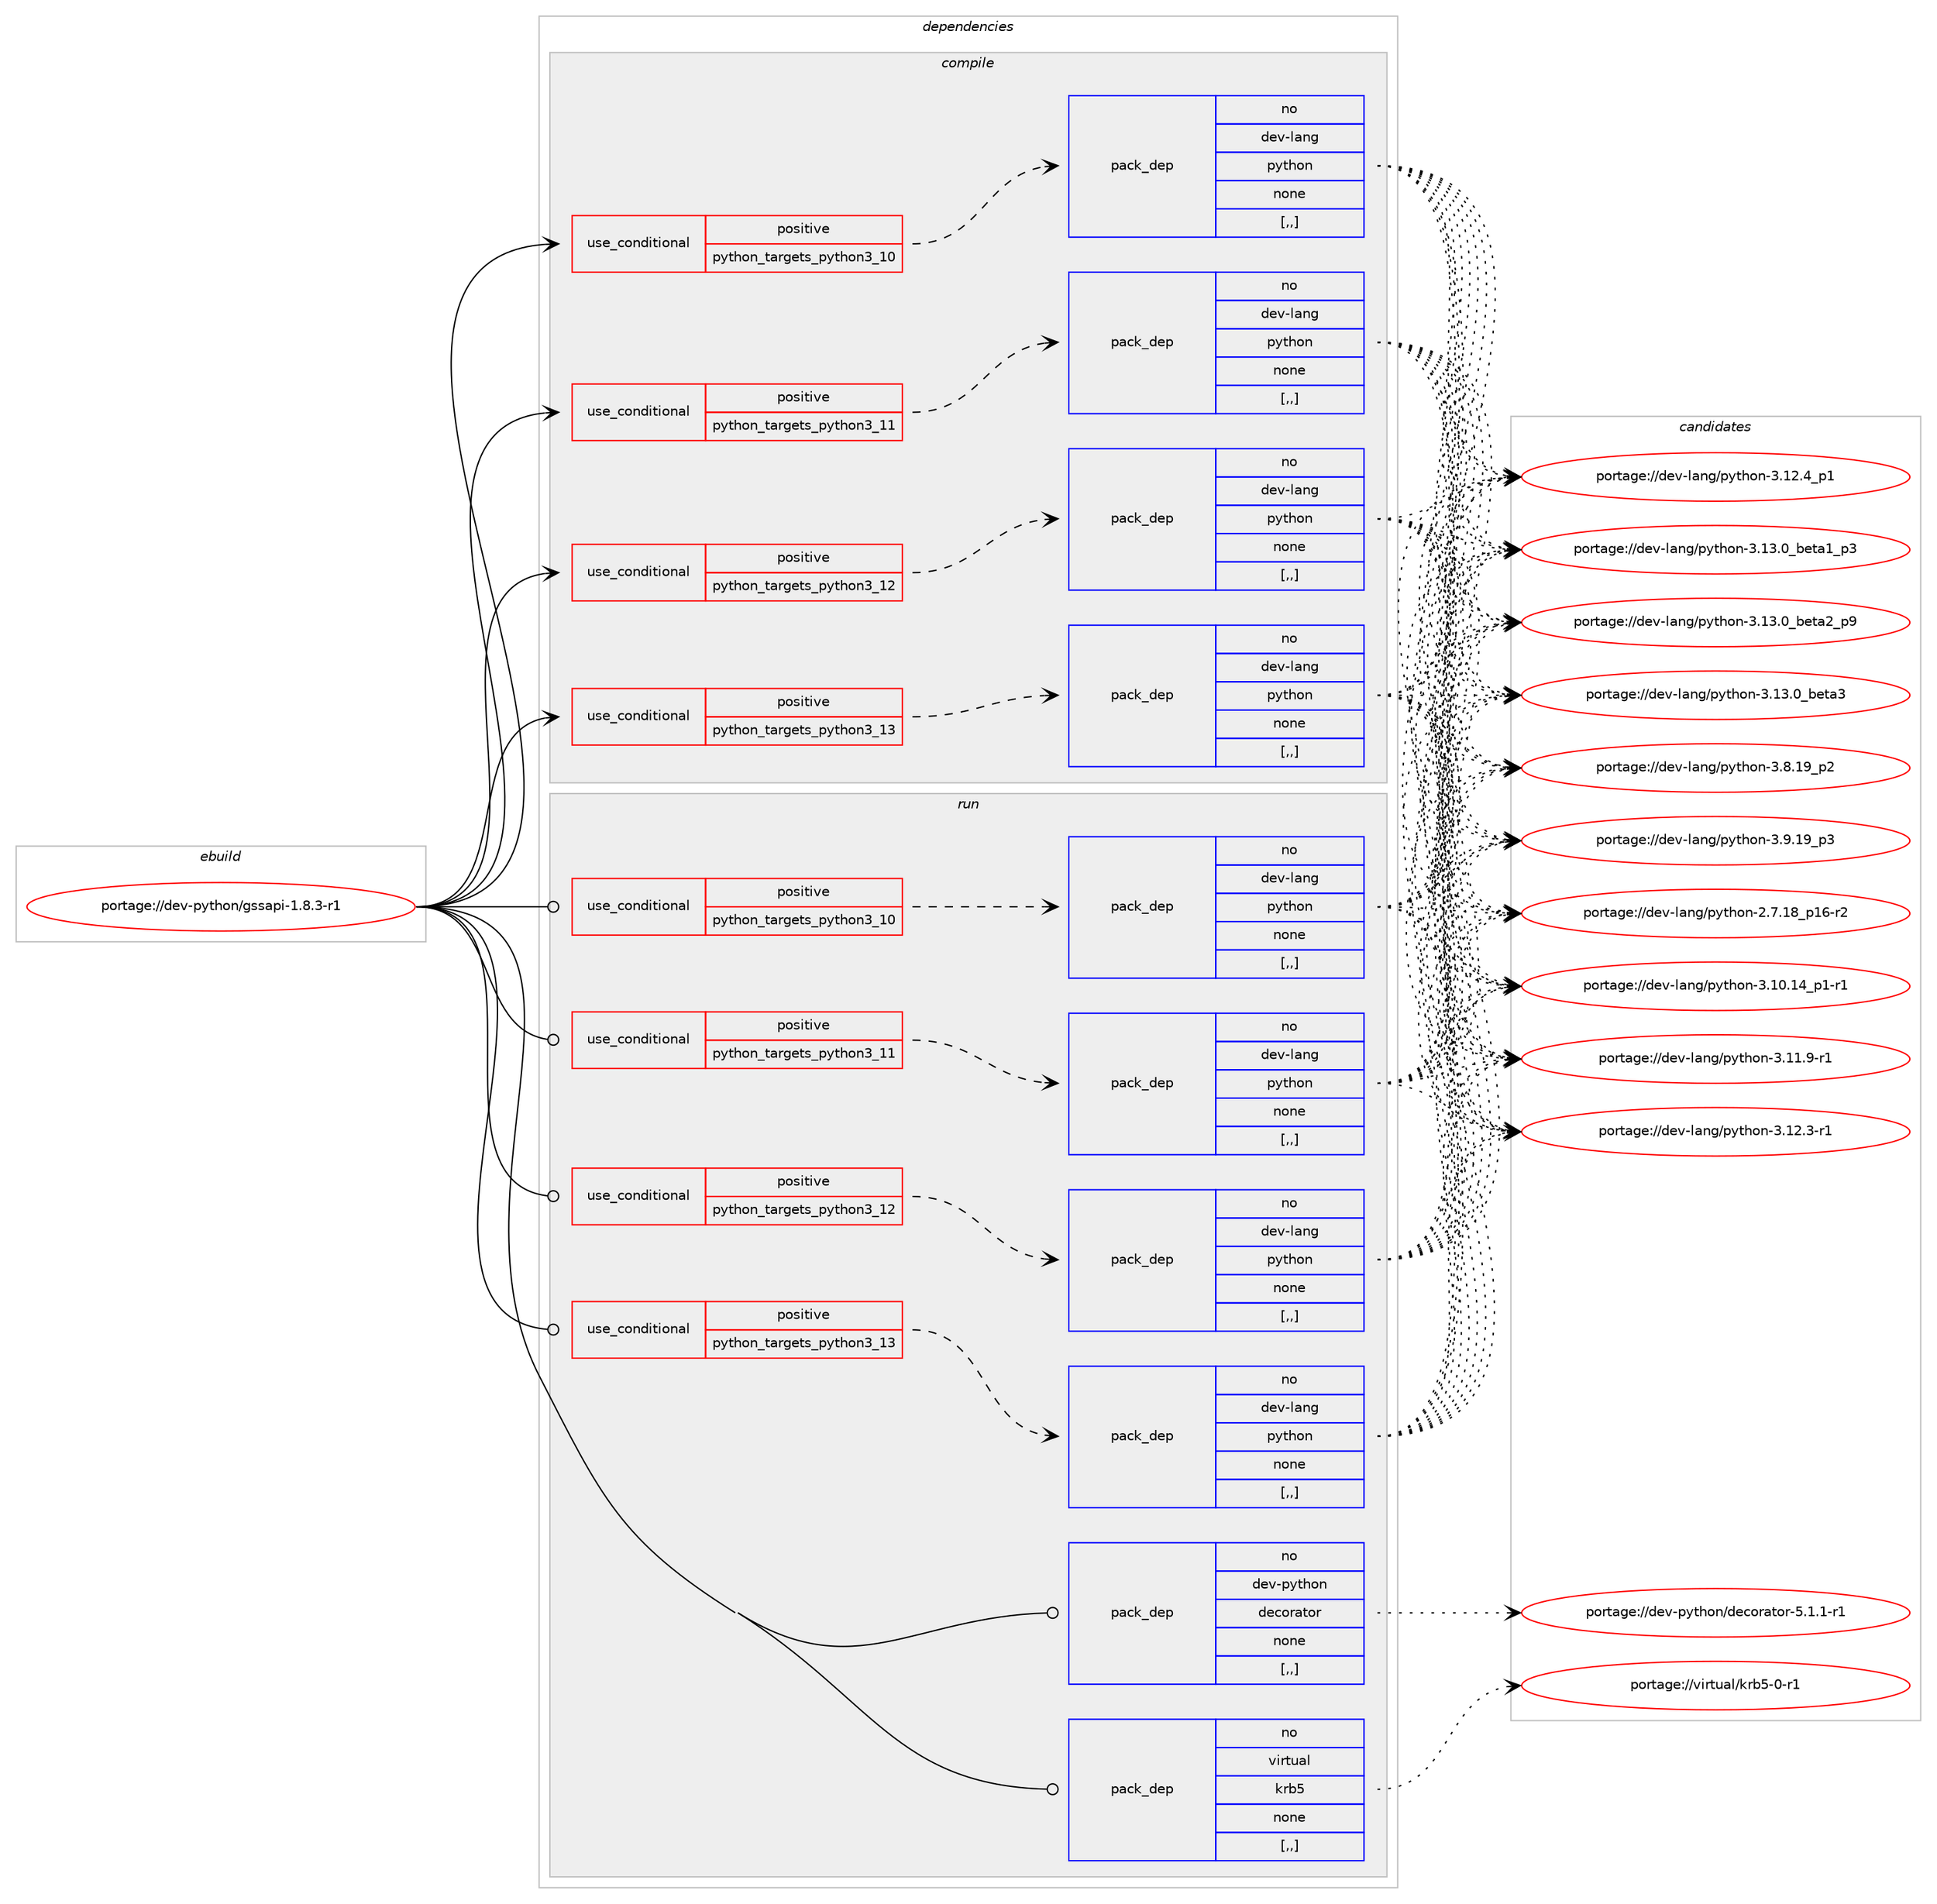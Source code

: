 digraph prolog {

# *************
# Graph options
# *************

newrank=true;
concentrate=true;
compound=true;
graph [rankdir=LR,fontname=Helvetica,fontsize=10,ranksep=1.5];#, ranksep=2.5, nodesep=0.2];
edge  [arrowhead=vee];
node  [fontname=Helvetica,fontsize=10];

# **********
# The ebuild
# **********

subgraph cluster_leftcol {
color=gray;
rank=same;
label=<<i>ebuild</i>>;
id [label="portage://dev-python/gssapi-1.8.3-r1", color=red, width=4, href="../dev-python/gssapi-1.8.3-r1.svg"];
}

# ****************
# The dependencies
# ****************

subgraph cluster_midcol {
color=gray;
label=<<i>dependencies</i>>;
subgraph cluster_compile {
fillcolor="#eeeeee";
style=filled;
label=<<i>compile</i>>;
subgraph cond32250 {
dependency143890 [label=<<TABLE BORDER="0" CELLBORDER="1" CELLSPACING="0" CELLPADDING="4"><TR><TD ROWSPAN="3" CELLPADDING="10">use_conditional</TD></TR><TR><TD>positive</TD></TR><TR><TD>python_targets_python3_10</TD></TR></TABLE>>, shape=none, color=red];
subgraph pack110425 {
dependency143891 [label=<<TABLE BORDER="0" CELLBORDER="1" CELLSPACING="0" CELLPADDING="4" WIDTH="220"><TR><TD ROWSPAN="6" CELLPADDING="30">pack_dep</TD></TR><TR><TD WIDTH="110">no</TD></TR><TR><TD>dev-lang</TD></TR><TR><TD>python</TD></TR><TR><TD>none</TD></TR><TR><TD>[,,]</TD></TR></TABLE>>, shape=none, color=blue];
}
dependency143890:e -> dependency143891:w [weight=20,style="dashed",arrowhead="vee"];
}
id:e -> dependency143890:w [weight=20,style="solid",arrowhead="vee"];
subgraph cond32251 {
dependency143892 [label=<<TABLE BORDER="0" CELLBORDER="1" CELLSPACING="0" CELLPADDING="4"><TR><TD ROWSPAN="3" CELLPADDING="10">use_conditional</TD></TR><TR><TD>positive</TD></TR><TR><TD>python_targets_python3_11</TD></TR></TABLE>>, shape=none, color=red];
subgraph pack110426 {
dependency143893 [label=<<TABLE BORDER="0" CELLBORDER="1" CELLSPACING="0" CELLPADDING="4" WIDTH="220"><TR><TD ROWSPAN="6" CELLPADDING="30">pack_dep</TD></TR><TR><TD WIDTH="110">no</TD></TR><TR><TD>dev-lang</TD></TR><TR><TD>python</TD></TR><TR><TD>none</TD></TR><TR><TD>[,,]</TD></TR></TABLE>>, shape=none, color=blue];
}
dependency143892:e -> dependency143893:w [weight=20,style="dashed",arrowhead="vee"];
}
id:e -> dependency143892:w [weight=20,style="solid",arrowhead="vee"];
subgraph cond32252 {
dependency143894 [label=<<TABLE BORDER="0" CELLBORDER="1" CELLSPACING="0" CELLPADDING="4"><TR><TD ROWSPAN="3" CELLPADDING="10">use_conditional</TD></TR><TR><TD>positive</TD></TR><TR><TD>python_targets_python3_12</TD></TR></TABLE>>, shape=none, color=red];
subgraph pack110427 {
dependency143895 [label=<<TABLE BORDER="0" CELLBORDER="1" CELLSPACING="0" CELLPADDING="4" WIDTH="220"><TR><TD ROWSPAN="6" CELLPADDING="30">pack_dep</TD></TR><TR><TD WIDTH="110">no</TD></TR><TR><TD>dev-lang</TD></TR><TR><TD>python</TD></TR><TR><TD>none</TD></TR><TR><TD>[,,]</TD></TR></TABLE>>, shape=none, color=blue];
}
dependency143894:e -> dependency143895:w [weight=20,style="dashed",arrowhead="vee"];
}
id:e -> dependency143894:w [weight=20,style="solid",arrowhead="vee"];
subgraph cond32253 {
dependency143896 [label=<<TABLE BORDER="0" CELLBORDER="1" CELLSPACING="0" CELLPADDING="4"><TR><TD ROWSPAN="3" CELLPADDING="10">use_conditional</TD></TR><TR><TD>positive</TD></TR><TR><TD>python_targets_python3_13</TD></TR></TABLE>>, shape=none, color=red];
subgraph pack110428 {
dependency143897 [label=<<TABLE BORDER="0" CELLBORDER="1" CELLSPACING="0" CELLPADDING="4" WIDTH="220"><TR><TD ROWSPAN="6" CELLPADDING="30">pack_dep</TD></TR><TR><TD WIDTH="110">no</TD></TR><TR><TD>dev-lang</TD></TR><TR><TD>python</TD></TR><TR><TD>none</TD></TR><TR><TD>[,,]</TD></TR></TABLE>>, shape=none, color=blue];
}
dependency143896:e -> dependency143897:w [weight=20,style="dashed",arrowhead="vee"];
}
id:e -> dependency143896:w [weight=20,style="solid",arrowhead="vee"];
}
subgraph cluster_compileandrun {
fillcolor="#eeeeee";
style=filled;
label=<<i>compile and run</i>>;
}
subgraph cluster_run {
fillcolor="#eeeeee";
style=filled;
label=<<i>run</i>>;
subgraph cond32254 {
dependency143898 [label=<<TABLE BORDER="0" CELLBORDER="1" CELLSPACING="0" CELLPADDING="4"><TR><TD ROWSPAN="3" CELLPADDING="10">use_conditional</TD></TR><TR><TD>positive</TD></TR><TR><TD>python_targets_python3_10</TD></TR></TABLE>>, shape=none, color=red];
subgraph pack110429 {
dependency143899 [label=<<TABLE BORDER="0" CELLBORDER="1" CELLSPACING="0" CELLPADDING="4" WIDTH="220"><TR><TD ROWSPAN="6" CELLPADDING="30">pack_dep</TD></TR><TR><TD WIDTH="110">no</TD></TR><TR><TD>dev-lang</TD></TR><TR><TD>python</TD></TR><TR><TD>none</TD></TR><TR><TD>[,,]</TD></TR></TABLE>>, shape=none, color=blue];
}
dependency143898:e -> dependency143899:w [weight=20,style="dashed",arrowhead="vee"];
}
id:e -> dependency143898:w [weight=20,style="solid",arrowhead="odot"];
subgraph cond32255 {
dependency143900 [label=<<TABLE BORDER="0" CELLBORDER="1" CELLSPACING="0" CELLPADDING="4"><TR><TD ROWSPAN="3" CELLPADDING="10">use_conditional</TD></TR><TR><TD>positive</TD></TR><TR><TD>python_targets_python3_11</TD></TR></TABLE>>, shape=none, color=red];
subgraph pack110430 {
dependency143901 [label=<<TABLE BORDER="0" CELLBORDER="1" CELLSPACING="0" CELLPADDING="4" WIDTH="220"><TR><TD ROWSPAN="6" CELLPADDING="30">pack_dep</TD></TR><TR><TD WIDTH="110">no</TD></TR><TR><TD>dev-lang</TD></TR><TR><TD>python</TD></TR><TR><TD>none</TD></TR><TR><TD>[,,]</TD></TR></TABLE>>, shape=none, color=blue];
}
dependency143900:e -> dependency143901:w [weight=20,style="dashed",arrowhead="vee"];
}
id:e -> dependency143900:w [weight=20,style="solid",arrowhead="odot"];
subgraph cond32256 {
dependency143902 [label=<<TABLE BORDER="0" CELLBORDER="1" CELLSPACING="0" CELLPADDING="4"><TR><TD ROWSPAN="3" CELLPADDING="10">use_conditional</TD></TR><TR><TD>positive</TD></TR><TR><TD>python_targets_python3_12</TD></TR></TABLE>>, shape=none, color=red];
subgraph pack110431 {
dependency143903 [label=<<TABLE BORDER="0" CELLBORDER="1" CELLSPACING="0" CELLPADDING="4" WIDTH="220"><TR><TD ROWSPAN="6" CELLPADDING="30">pack_dep</TD></TR><TR><TD WIDTH="110">no</TD></TR><TR><TD>dev-lang</TD></TR><TR><TD>python</TD></TR><TR><TD>none</TD></TR><TR><TD>[,,]</TD></TR></TABLE>>, shape=none, color=blue];
}
dependency143902:e -> dependency143903:w [weight=20,style="dashed",arrowhead="vee"];
}
id:e -> dependency143902:w [weight=20,style="solid",arrowhead="odot"];
subgraph cond32257 {
dependency143904 [label=<<TABLE BORDER="0" CELLBORDER="1" CELLSPACING="0" CELLPADDING="4"><TR><TD ROWSPAN="3" CELLPADDING="10">use_conditional</TD></TR><TR><TD>positive</TD></TR><TR><TD>python_targets_python3_13</TD></TR></TABLE>>, shape=none, color=red];
subgraph pack110432 {
dependency143905 [label=<<TABLE BORDER="0" CELLBORDER="1" CELLSPACING="0" CELLPADDING="4" WIDTH="220"><TR><TD ROWSPAN="6" CELLPADDING="30">pack_dep</TD></TR><TR><TD WIDTH="110">no</TD></TR><TR><TD>dev-lang</TD></TR><TR><TD>python</TD></TR><TR><TD>none</TD></TR><TR><TD>[,,]</TD></TR></TABLE>>, shape=none, color=blue];
}
dependency143904:e -> dependency143905:w [weight=20,style="dashed",arrowhead="vee"];
}
id:e -> dependency143904:w [weight=20,style="solid",arrowhead="odot"];
subgraph pack110433 {
dependency143906 [label=<<TABLE BORDER="0" CELLBORDER="1" CELLSPACING="0" CELLPADDING="4" WIDTH="220"><TR><TD ROWSPAN="6" CELLPADDING="30">pack_dep</TD></TR><TR><TD WIDTH="110">no</TD></TR><TR><TD>dev-python</TD></TR><TR><TD>decorator</TD></TR><TR><TD>none</TD></TR><TR><TD>[,,]</TD></TR></TABLE>>, shape=none, color=blue];
}
id:e -> dependency143906:w [weight=20,style="solid",arrowhead="odot"];
subgraph pack110434 {
dependency143907 [label=<<TABLE BORDER="0" CELLBORDER="1" CELLSPACING="0" CELLPADDING="4" WIDTH="220"><TR><TD ROWSPAN="6" CELLPADDING="30">pack_dep</TD></TR><TR><TD WIDTH="110">no</TD></TR><TR><TD>virtual</TD></TR><TR><TD>krb5</TD></TR><TR><TD>none</TD></TR><TR><TD>[,,]</TD></TR></TABLE>>, shape=none, color=blue];
}
id:e -> dependency143907:w [weight=20,style="solid",arrowhead="odot"];
}
}

# **************
# The candidates
# **************

subgraph cluster_choices {
rank=same;
color=gray;
label=<<i>candidates</i>>;

subgraph choice110425 {
color=black;
nodesep=1;
choice100101118451089711010347112121116104111110455046554649569511249544511450 [label="portage://dev-lang/python-2.7.18_p16-r2", color=red, width=4,href="../dev-lang/python-2.7.18_p16-r2.svg"];
choice100101118451089711010347112121116104111110455146494846495295112494511449 [label="portage://dev-lang/python-3.10.14_p1-r1", color=red, width=4,href="../dev-lang/python-3.10.14_p1-r1.svg"];
choice100101118451089711010347112121116104111110455146494946574511449 [label="portage://dev-lang/python-3.11.9-r1", color=red, width=4,href="../dev-lang/python-3.11.9-r1.svg"];
choice100101118451089711010347112121116104111110455146495046514511449 [label="portage://dev-lang/python-3.12.3-r1", color=red, width=4,href="../dev-lang/python-3.12.3-r1.svg"];
choice100101118451089711010347112121116104111110455146495046529511249 [label="portage://dev-lang/python-3.12.4_p1", color=red, width=4,href="../dev-lang/python-3.12.4_p1.svg"];
choice10010111845108971101034711212111610411111045514649514648959810111697499511251 [label="portage://dev-lang/python-3.13.0_beta1_p3", color=red, width=4,href="../dev-lang/python-3.13.0_beta1_p3.svg"];
choice10010111845108971101034711212111610411111045514649514648959810111697509511257 [label="portage://dev-lang/python-3.13.0_beta2_p9", color=red, width=4,href="../dev-lang/python-3.13.0_beta2_p9.svg"];
choice1001011184510897110103471121211161041111104551464951464895981011169751 [label="portage://dev-lang/python-3.13.0_beta3", color=red, width=4,href="../dev-lang/python-3.13.0_beta3.svg"];
choice100101118451089711010347112121116104111110455146564649579511250 [label="portage://dev-lang/python-3.8.19_p2", color=red, width=4,href="../dev-lang/python-3.8.19_p2.svg"];
choice100101118451089711010347112121116104111110455146574649579511251 [label="portage://dev-lang/python-3.9.19_p3", color=red, width=4,href="../dev-lang/python-3.9.19_p3.svg"];
dependency143891:e -> choice100101118451089711010347112121116104111110455046554649569511249544511450:w [style=dotted,weight="100"];
dependency143891:e -> choice100101118451089711010347112121116104111110455146494846495295112494511449:w [style=dotted,weight="100"];
dependency143891:e -> choice100101118451089711010347112121116104111110455146494946574511449:w [style=dotted,weight="100"];
dependency143891:e -> choice100101118451089711010347112121116104111110455146495046514511449:w [style=dotted,weight="100"];
dependency143891:e -> choice100101118451089711010347112121116104111110455146495046529511249:w [style=dotted,weight="100"];
dependency143891:e -> choice10010111845108971101034711212111610411111045514649514648959810111697499511251:w [style=dotted,weight="100"];
dependency143891:e -> choice10010111845108971101034711212111610411111045514649514648959810111697509511257:w [style=dotted,weight="100"];
dependency143891:e -> choice1001011184510897110103471121211161041111104551464951464895981011169751:w [style=dotted,weight="100"];
dependency143891:e -> choice100101118451089711010347112121116104111110455146564649579511250:w [style=dotted,weight="100"];
dependency143891:e -> choice100101118451089711010347112121116104111110455146574649579511251:w [style=dotted,weight="100"];
}
subgraph choice110426 {
color=black;
nodesep=1;
choice100101118451089711010347112121116104111110455046554649569511249544511450 [label="portage://dev-lang/python-2.7.18_p16-r2", color=red, width=4,href="../dev-lang/python-2.7.18_p16-r2.svg"];
choice100101118451089711010347112121116104111110455146494846495295112494511449 [label="portage://dev-lang/python-3.10.14_p1-r1", color=red, width=4,href="../dev-lang/python-3.10.14_p1-r1.svg"];
choice100101118451089711010347112121116104111110455146494946574511449 [label="portage://dev-lang/python-3.11.9-r1", color=red, width=4,href="../dev-lang/python-3.11.9-r1.svg"];
choice100101118451089711010347112121116104111110455146495046514511449 [label="portage://dev-lang/python-3.12.3-r1", color=red, width=4,href="../dev-lang/python-3.12.3-r1.svg"];
choice100101118451089711010347112121116104111110455146495046529511249 [label="portage://dev-lang/python-3.12.4_p1", color=red, width=4,href="../dev-lang/python-3.12.4_p1.svg"];
choice10010111845108971101034711212111610411111045514649514648959810111697499511251 [label="portage://dev-lang/python-3.13.0_beta1_p3", color=red, width=4,href="../dev-lang/python-3.13.0_beta1_p3.svg"];
choice10010111845108971101034711212111610411111045514649514648959810111697509511257 [label="portage://dev-lang/python-3.13.0_beta2_p9", color=red, width=4,href="../dev-lang/python-3.13.0_beta2_p9.svg"];
choice1001011184510897110103471121211161041111104551464951464895981011169751 [label="portage://dev-lang/python-3.13.0_beta3", color=red, width=4,href="../dev-lang/python-3.13.0_beta3.svg"];
choice100101118451089711010347112121116104111110455146564649579511250 [label="portage://dev-lang/python-3.8.19_p2", color=red, width=4,href="../dev-lang/python-3.8.19_p2.svg"];
choice100101118451089711010347112121116104111110455146574649579511251 [label="portage://dev-lang/python-3.9.19_p3", color=red, width=4,href="../dev-lang/python-3.9.19_p3.svg"];
dependency143893:e -> choice100101118451089711010347112121116104111110455046554649569511249544511450:w [style=dotted,weight="100"];
dependency143893:e -> choice100101118451089711010347112121116104111110455146494846495295112494511449:w [style=dotted,weight="100"];
dependency143893:e -> choice100101118451089711010347112121116104111110455146494946574511449:w [style=dotted,weight="100"];
dependency143893:e -> choice100101118451089711010347112121116104111110455146495046514511449:w [style=dotted,weight="100"];
dependency143893:e -> choice100101118451089711010347112121116104111110455146495046529511249:w [style=dotted,weight="100"];
dependency143893:e -> choice10010111845108971101034711212111610411111045514649514648959810111697499511251:w [style=dotted,weight="100"];
dependency143893:e -> choice10010111845108971101034711212111610411111045514649514648959810111697509511257:w [style=dotted,weight="100"];
dependency143893:e -> choice1001011184510897110103471121211161041111104551464951464895981011169751:w [style=dotted,weight="100"];
dependency143893:e -> choice100101118451089711010347112121116104111110455146564649579511250:w [style=dotted,weight="100"];
dependency143893:e -> choice100101118451089711010347112121116104111110455146574649579511251:w [style=dotted,weight="100"];
}
subgraph choice110427 {
color=black;
nodesep=1;
choice100101118451089711010347112121116104111110455046554649569511249544511450 [label="portage://dev-lang/python-2.7.18_p16-r2", color=red, width=4,href="../dev-lang/python-2.7.18_p16-r2.svg"];
choice100101118451089711010347112121116104111110455146494846495295112494511449 [label="portage://dev-lang/python-3.10.14_p1-r1", color=red, width=4,href="../dev-lang/python-3.10.14_p1-r1.svg"];
choice100101118451089711010347112121116104111110455146494946574511449 [label="portage://dev-lang/python-3.11.9-r1", color=red, width=4,href="../dev-lang/python-3.11.9-r1.svg"];
choice100101118451089711010347112121116104111110455146495046514511449 [label="portage://dev-lang/python-3.12.3-r1", color=red, width=4,href="../dev-lang/python-3.12.3-r1.svg"];
choice100101118451089711010347112121116104111110455146495046529511249 [label="portage://dev-lang/python-3.12.4_p1", color=red, width=4,href="../dev-lang/python-3.12.4_p1.svg"];
choice10010111845108971101034711212111610411111045514649514648959810111697499511251 [label="portage://dev-lang/python-3.13.0_beta1_p3", color=red, width=4,href="../dev-lang/python-3.13.0_beta1_p3.svg"];
choice10010111845108971101034711212111610411111045514649514648959810111697509511257 [label="portage://dev-lang/python-3.13.0_beta2_p9", color=red, width=4,href="../dev-lang/python-3.13.0_beta2_p9.svg"];
choice1001011184510897110103471121211161041111104551464951464895981011169751 [label="portage://dev-lang/python-3.13.0_beta3", color=red, width=4,href="../dev-lang/python-3.13.0_beta3.svg"];
choice100101118451089711010347112121116104111110455146564649579511250 [label="portage://dev-lang/python-3.8.19_p2", color=red, width=4,href="../dev-lang/python-3.8.19_p2.svg"];
choice100101118451089711010347112121116104111110455146574649579511251 [label="portage://dev-lang/python-3.9.19_p3", color=red, width=4,href="../dev-lang/python-3.9.19_p3.svg"];
dependency143895:e -> choice100101118451089711010347112121116104111110455046554649569511249544511450:w [style=dotted,weight="100"];
dependency143895:e -> choice100101118451089711010347112121116104111110455146494846495295112494511449:w [style=dotted,weight="100"];
dependency143895:e -> choice100101118451089711010347112121116104111110455146494946574511449:w [style=dotted,weight="100"];
dependency143895:e -> choice100101118451089711010347112121116104111110455146495046514511449:w [style=dotted,weight="100"];
dependency143895:e -> choice100101118451089711010347112121116104111110455146495046529511249:w [style=dotted,weight="100"];
dependency143895:e -> choice10010111845108971101034711212111610411111045514649514648959810111697499511251:w [style=dotted,weight="100"];
dependency143895:e -> choice10010111845108971101034711212111610411111045514649514648959810111697509511257:w [style=dotted,weight="100"];
dependency143895:e -> choice1001011184510897110103471121211161041111104551464951464895981011169751:w [style=dotted,weight="100"];
dependency143895:e -> choice100101118451089711010347112121116104111110455146564649579511250:w [style=dotted,weight="100"];
dependency143895:e -> choice100101118451089711010347112121116104111110455146574649579511251:w [style=dotted,weight="100"];
}
subgraph choice110428 {
color=black;
nodesep=1;
choice100101118451089711010347112121116104111110455046554649569511249544511450 [label="portage://dev-lang/python-2.7.18_p16-r2", color=red, width=4,href="../dev-lang/python-2.7.18_p16-r2.svg"];
choice100101118451089711010347112121116104111110455146494846495295112494511449 [label="portage://dev-lang/python-3.10.14_p1-r1", color=red, width=4,href="../dev-lang/python-3.10.14_p1-r1.svg"];
choice100101118451089711010347112121116104111110455146494946574511449 [label="portage://dev-lang/python-3.11.9-r1", color=red, width=4,href="../dev-lang/python-3.11.9-r1.svg"];
choice100101118451089711010347112121116104111110455146495046514511449 [label="portage://dev-lang/python-3.12.3-r1", color=red, width=4,href="../dev-lang/python-3.12.3-r1.svg"];
choice100101118451089711010347112121116104111110455146495046529511249 [label="portage://dev-lang/python-3.12.4_p1", color=red, width=4,href="../dev-lang/python-3.12.4_p1.svg"];
choice10010111845108971101034711212111610411111045514649514648959810111697499511251 [label="portage://dev-lang/python-3.13.0_beta1_p3", color=red, width=4,href="../dev-lang/python-3.13.0_beta1_p3.svg"];
choice10010111845108971101034711212111610411111045514649514648959810111697509511257 [label="portage://dev-lang/python-3.13.0_beta2_p9", color=red, width=4,href="../dev-lang/python-3.13.0_beta2_p9.svg"];
choice1001011184510897110103471121211161041111104551464951464895981011169751 [label="portage://dev-lang/python-3.13.0_beta3", color=red, width=4,href="../dev-lang/python-3.13.0_beta3.svg"];
choice100101118451089711010347112121116104111110455146564649579511250 [label="portage://dev-lang/python-3.8.19_p2", color=red, width=4,href="../dev-lang/python-3.8.19_p2.svg"];
choice100101118451089711010347112121116104111110455146574649579511251 [label="portage://dev-lang/python-3.9.19_p3", color=red, width=4,href="../dev-lang/python-3.9.19_p3.svg"];
dependency143897:e -> choice100101118451089711010347112121116104111110455046554649569511249544511450:w [style=dotted,weight="100"];
dependency143897:e -> choice100101118451089711010347112121116104111110455146494846495295112494511449:w [style=dotted,weight="100"];
dependency143897:e -> choice100101118451089711010347112121116104111110455146494946574511449:w [style=dotted,weight="100"];
dependency143897:e -> choice100101118451089711010347112121116104111110455146495046514511449:w [style=dotted,weight="100"];
dependency143897:e -> choice100101118451089711010347112121116104111110455146495046529511249:w [style=dotted,weight="100"];
dependency143897:e -> choice10010111845108971101034711212111610411111045514649514648959810111697499511251:w [style=dotted,weight="100"];
dependency143897:e -> choice10010111845108971101034711212111610411111045514649514648959810111697509511257:w [style=dotted,weight="100"];
dependency143897:e -> choice1001011184510897110103471121211161041111104551464951464895981011169751:w [style=dotted,weight="100"];
dependency143897:e -> choice100101118451089711010347112121116104111110455146564649579511250:w [style=dotted,weight="100"];
dependency143897:e -> choice100101118451089711010347112121116104111110455146574649579511251:w [style=dotted,weight="100"];
}
subgraph choice110429 {
color=black;
nodesep=1;
choice100101118451089711010347112121116104111110455046554649569511249544511450 [label="portage://dev-lang/python-2.7.18_p16-r2", color=red, width=4,href="../dev-lang/python-2.7.18_p16-r2.svg"];
choice100101118451089711010347112121116104111110455146494846495295112494511449 [label="portage://dev-lang/python-3.10.14_p1-r1", color=red, width=4,href="../dev-lang/python-3.10.14_p1-r1.svg"];
choice100101118451089711010347112121116104111110455146494946574511449 [label="portage://dev-lang/python-3.11.9-r1", color=red, width=4,href="../dev-lang/python-3.11.9-r1.svg"];
choice100101118451089711010347112121116104111110455146495046514511449 [label="portage://dev-lang/python-3.12.3-r1", color=red, width=4,href="../dev-lang/python-3.12.3-r1.svg"];
choice100101118451089711010347112121116104111110455146495046529511249 [label="portage://dev-lang/python-3.12.4_p1", color=red, width=4,href="../dev-lang/python-3.12.4_p1.svg"];
choice10010111845108971101034711212111610411111045514649514648959810111697499511251 [label="portage://dev-lang/python-3.13.0_beta1_p3", color=red, width=4,href="../dev-lang/python-3.13.0_beta1_p3.svg"];
choice10010111845108971101034711212111610411111045514649514648959810111697509511257 [label="portage://dev-lang/python-3.13.0_beta2_p9", color=red, width=4,href="../dev-lang/python-3.13.0_beta2_p9.svg"];
choice1001011184510897110103471121211161041111104551464951464895981011169751 [label="portage://dev-lang/python-3.13.0_beta3", color=red, width=4,href="../dev-lang/python-3.13.0_beta3.svg"];
choice100101118451089711010347112121116104111110455146564649579511250 [label="portage://dev-lang/python-3.8.19_p2", color=red, width=4,href="../dev-lang/python-3.8.19_p2.svg"];
choice100101118451089711010347112121116104111110455146574649579511251 [label="portage://dev-lang/python-3.9.19_p3", color=red, width=4,href="../dev-lang/python-3.9.19_p3.svg"];
dependency143899:e -> choice100101118451089711010347112121116104111110455046554649569511249544511450:w [style=dotted,weight="100"];
dependency143899:e -> choice100101118451089711010347112121116104111110455146494846495295112494511449:w [style=dotted,weight="100"];
dependency143899:e -> choice100101118451089711010347112121116104111110455146494946574511449:w [style=dotted,weight="100"];
dependency143899:e -> choice100101118451089711010347112121116104111110455146495046514511449:w [style=dotted,weight="100"];
dependency143899:e -> choice100101118451089711010347112121116104111110455146495046529511249:w [style=dotted,weight="100"];
dependency143899:e -> choice10010111845108971101034711212111610411111045514649514648959810111697499511251:w [style=dotted,weight="100"];
dependency143899:e -> choice10010111845108971101034711212111610411111045514649514648959810111697509511257:w [style=dotted,weight="100"];
dependency143899:e -> choice1001011184510897110103471121211161041111104551464951464895981011169751:w [style=dotted,weight="100"];
dependency143899:e -> choice100101118451089711010347112121116104111110455146564649579511250:w [style=dotted,weight="100"];
dependency143899:e -> choice100101118451089711010347112121116104111110455146574649579511251:w [style=dotted,weight="100"];
}
subgraph choice110430 {
color=black;
nodesep=1;
choice100101118451089711010347112121116104111110455046554649569511249544511450 [label="portage://dev-lang/python-2.7.18_p16-r2", color=red, width=4,href="../dev-lang/python-2.7.18_p16-r2.svg"];
choice100101118451089711010347112121116104111110455146494846495295112494511449 [label="portage://dev-lang/python-3.10.14_p1-r1", color=red, width=4,href="../dev-lang/python-3.10.14_p1-r1.svg"];
choice100101118451089711010347112121116104111110455146494946574511449 [label="portage://dev-lang/python-3.11.9-r1", color=red, width=4,href="../dev-lang/python-3.11.9-r1.svg"];
choice100101118451089711010347112121116104111110455146495046514511449 [label="portage://dev-lang/python-3.12.3-r1", color=red, width=4,href="../dev-lang/python-3.12.3-r1.svg"];
choice100101118451089711010347112121116104111110455146495046529511249 [label="portage://dev-lang/python-3.12.4_p1", color=red, width=4,href="../dev-lang/python-3.12.4_p1.svg"];
choice10010111845108971101034711212111610411111045514649514648959810111697499511251 [label="portage://dev-lang/python-3.13.0_beta1_p3", color=red, width=4,href="../dev-lang/python-3.13.0_beta1_p3.svg"];
choice10010111845108971101034711212111610411111045514649514648959810111697509511257 [label="portage://dev-lang/python-3.13.0_beta2_p9", color=red, width=4,href="../dev-lang/python-3.13.0_beta2_p9.svg"];
choice1001011184510897110103471121211161041111104551464951464895981011169751 [label="portage://dev-lang/python-3.13.0_beta3", color=red, width=4,href="../dev-lang/python-3.13.0_beta3.svg"];
choice100101118451089711010347112121116104111110455146564649579511250 [label="portage://dev-lang/python-3.8.19_p2", color=red, width=4,href="../dev-lang/python-3.8.19_p2.svg"];
choice100101118451089711010347112121116104111110455146574649579511251 [label="portage://dev-lang/python-3.9.19_p3", color=red, width=4,href="../dev-lang/python-3.9.19_p3.svg"];
dependency143901:e -> choice100101118451089711010347112121116104111110455046554649569511249544511450:w [style=dotted,weight="100"];
dependency143901:e -> choice100101118451089711010347112121116104111110455146494846495295112494511449:w [style=dotted,weight="100"];
dependency143901:e -> choice100101118451089711010347112121116104111110455146494946574511449:w [style=dotted,weight="100"];
dependency143901:e -> choice100101118451089711010347112121116104111110455146495046514511449:w [style=dotted,weight="100"];
dependency143901:e -> choice100101118451089711010347112121116104111110455146495046529511249:w [style=dotted,weight="100"];
dependency143901:e -> choice10010111845108971101034711212111610411111045514649514648959810111697499511251:w [style=dotted,weight="100"];
dependency143901:e -> choice10010111845108971101034711212111610411111045514649514648959810111697509511257:w [style=dotted,weight="100"];
dependency143901:e -> choice1001011184510897110103471121211161041111104551464951464895981011169751:w [style=dotted,weight="100"];
dependency143901:e -> choice100101118451089711010347112121116104111110455146564649579511250:w [style=dotted,weight="100"];
dependency143901:e -> choice100101118451089711010347112121116104111110455146574649579511251:w [style=dotted,weight="100"];
}
subgraph choice110431 {
color=black;
nodesep=1;
choice100101118451089711010347112121116104111110455046554649569511249544511450 [label="portage://dev-lang/python-2.7.18_p16-r2", color=red, width=4,href="../dev-lang/python-2.7.18_p16-r2.svg"];
choice100101118451089711010347112121116104111110455146494846495295112494511449 [label="portage://dev-lang/python-3.10.14_p1-r1", color=red, width=4,href="../dev-lang/python-3.10.14_p1-r1.svg"];
choice100101118451089711010347112121116104111110455146494946574511449 [label="portage://dev-lang/python-3.11.9-r1", color=red, width=4,href="../dev-lang/python-3.11.9-r1.svg"];
choice100101118451089711010347112121116104111110455146495046514511449 [label="portage://dev-lang/python-3.12.3-r1", color=red, width=4,href="../dev-lang/python-3.12.3-r1.svg"];
choice100101118451089711010347112121116104111110455146495046529511249 [label="portage://dev-lang/python-3.12.4_p1", color=red, width=4,href="../dev-lang/python-3.12.4_p1.svg"];
choice10010111845108971101034711212111610411111045514649514648959810111697499511251 [label="portage://dev-lang/python-3.13.0_beta1_p3", color=red, width=4,href="../dev-lang/python-3.13.0_beta1_p3.svg"];
choice10010111845108971101034711212111610411111045514649514648959810111697509511257 [label="portage://dev-lang/python-3.13.0_beta2_p9", color=red, width=4,href="../dev-lang/python-3.13.0_beta2_p9.svg"];
choice1001011184510897110103471121211161041111104551464951464895981011169751 [label="portage://dev-lang/python-3.13.0_beta3", color=red, width=4,href="../dev-lang/python-3.13.0_beta3.svg"];
choice100101118451089711010347112121116104111110455146564649579511250 [label="portage://dev-lang/python-3.8.19_p2", color=red, width=4,href="../dev-lang/python-3.8.19_p2.svg"];
choice100101118451089711010347112121116104111110455146574649579511251 [label="portage://dev-lang/python-3.9.19_p3", color=red, width=4,href="../dev-lang/python-3.9.19_p3.svg"];
dependency143903:e -> choice100101118451089711010347112121116104111110455046554649569511249544511450:w [style=dotted,weight="100"];
dependency143903:e -> choice100101118451089711010347112121116104111110455146494846495295112494511449:w [style=dotted,weight="100"];
dependency143903:e -> choice100101118451089711010347112121116104111110455146494946574511449:w [style=dotted,weight="100"];
dependency143903:e -> choice100101118451089711010347112121116104111110455146495046514511449:w [style=dotted,weight="100"];
dependency143903:e -> choice100101118451089711010347112121116104111110455146495046529511249:w [style=dotted,weight="100"];
dependency143903:e -> choice10010111845108971101034711212111610411111045514649514648959810111697499511251:w [style=dotted,weight="100"];
dependency143903:e -> choice10010111845108971101034711212111610411111045514649514648959810111697509511257:w [style=dotted,weight="100"];
dependency143903:e -> choice1001011184510897110103471121211161041111104551464951464895981011169751:w [style=dotted,weight="100"];
dependency143903:e -> choice100101118451089711010347112121116104111110455146564649579511250:w [style=dotted,weight="100"];
dependency143903:e -> choice100101118451089711010347112121116104111110455146574649579511251:w [style=dotted,weight="100"];
}
subgraph choice110432 {
color=black;
nodesep=1;
choice100101118451089711010347112121116104111110455046554649569511249544511450 [label="portage://dev-lang/python-2.7.18_p16-r2", color=red, width=4,href="../dev-lang/python-2.7.18_p16-r2.svg"];
choice100101118451089711010347112121116104111110455146494846495295112494511449 [label="portage://dev-lang/python-3.10.14_p1-r1", color=red, width=4,href="../dev-lang/python-3.10.14_p1-r1.svg"];
choice100101118451089711010347112121116104111110455146494946574511449 [label="portage://dev-lang/python-3.11.9-r1", color=red, width=4,href="../dev-lang/python-3.11.9-r1.svg"];
choice100101118451089711010347112121116104111110455146495046514511449 [label="portage://dev-lang/python-3.12.3-r1", color=red, width=4,href="../dev-lang/python-3.12.3-r1.svg"];
choice100101118451089711010347112121116104111110455146495046529511249 [label="portage://dev-lang/python-3.12.4_p1", color=red, width=4,href="../dev-lang/python-3.12.4_p1.svg"];
choice10010111845108971101034711212111610411111045514649514648959810111697499511251 [label="portage://dev-lang/python-3.13.0_beta1_p3", color=red, width=4,href="../dev-lang/python-3.13.0_beta1_p3.svg"];
choice10010111845108971101034711212111610411111045514649514648959810111697509511257 [label="portage://dev-lang/python-3.13.0_beta2_p9", color=red, width=4,href="../dev-lang/python-3.13.0_beta2_p9.svg"];
choice1001011184510897110103471121211161041111104551464951464895981011169751 [label="portage://dev-lang/python-3.13.0_beta3", color=red, width=4,href="../dev-lang/python-3.13.0_beta3.svg"];
choice100101118451089711010347112121116104111110455146564649579511250 [label="portage://dev-lang/python-3.8.19_p2", color=red, width=4,href="../dev-lang/python-3.8.19_p2.svg"];
choice100101118451089711010347112121116104111110455146574649579511251 [label="portage://dev-lang/python-3.9.19_p3", color=red, width=4,href="../dev-lang/python-3.9.19_p3.svg"];
dependency143905:e -> choice100101118451089711010347112121116104111110455046554649569511249544511450:w [style=dotted,weight="100"];
dependency143905:e -> choice100101118451089711010347112121116104111110455146494846495295112494511449:w [style=dotted,weight="100"];
dependency143905:e -> choice100101118451089711010347112121116104111110455146494946574511449:w [style=dotted,weight="100"];
dependency143905:e -> choice100101118451089711010347112121116104111110455146495046514511449:w [style=dotted,weight="100"];
dependency143905:e -> choice100101118451089711010347112121116104111110455146495046529511249:w [style=dotted,weight="100"];
dependency143905:e -> choice10010111845108971101034711212111610411111045514649514648959810111697499511251:w [style=dotted,weight="100"];
dependency143905:e -> choice10010111845108971101034711212111610411111045514649514648959810111697509511257:w [style=dotted,weight="100"];
dependency143905:e -> choice1001011184510897110103471121211161041111104551464951464895981011169751:w [style=dotted,weight="100"];
dependency143905:e -> choice100101118451089711010347112121116104111110455146564649579511250:w [style=dotted,weight="100"];
dependency143905:e -> choice100101118451089711010347112121116104111110455146574649579511251:w [style=dotted,weight="100"];
}
subgraph choice110433 {
color=black;
nodesep=1;
choice100101118451121211161041111104710010199111114971161111144553464946494511449 [label="portage://dev-python/decorator-5.1.1-r1", color=red, width=4,href="../dev-python/decorator-5.1.1-r1.svg"];
dependency143906:e -> choice100101118451121211161041111104710010199111114971161111144553464946494511449:w [style=dotted,weight="100"];
}
subgraph choice110434 {
color=black;
nodesep=1;
choice1181051141161179710847107114985345484511449 [label="portage://virtual/krb5-0-r1", color=red, width=4,href="../virtual/krb5-0-r1.svg"];
dependency143907:e -> choice1181051141161179710847107114985345484511449:w [style=dotted,weight="100"];
}
}

}
